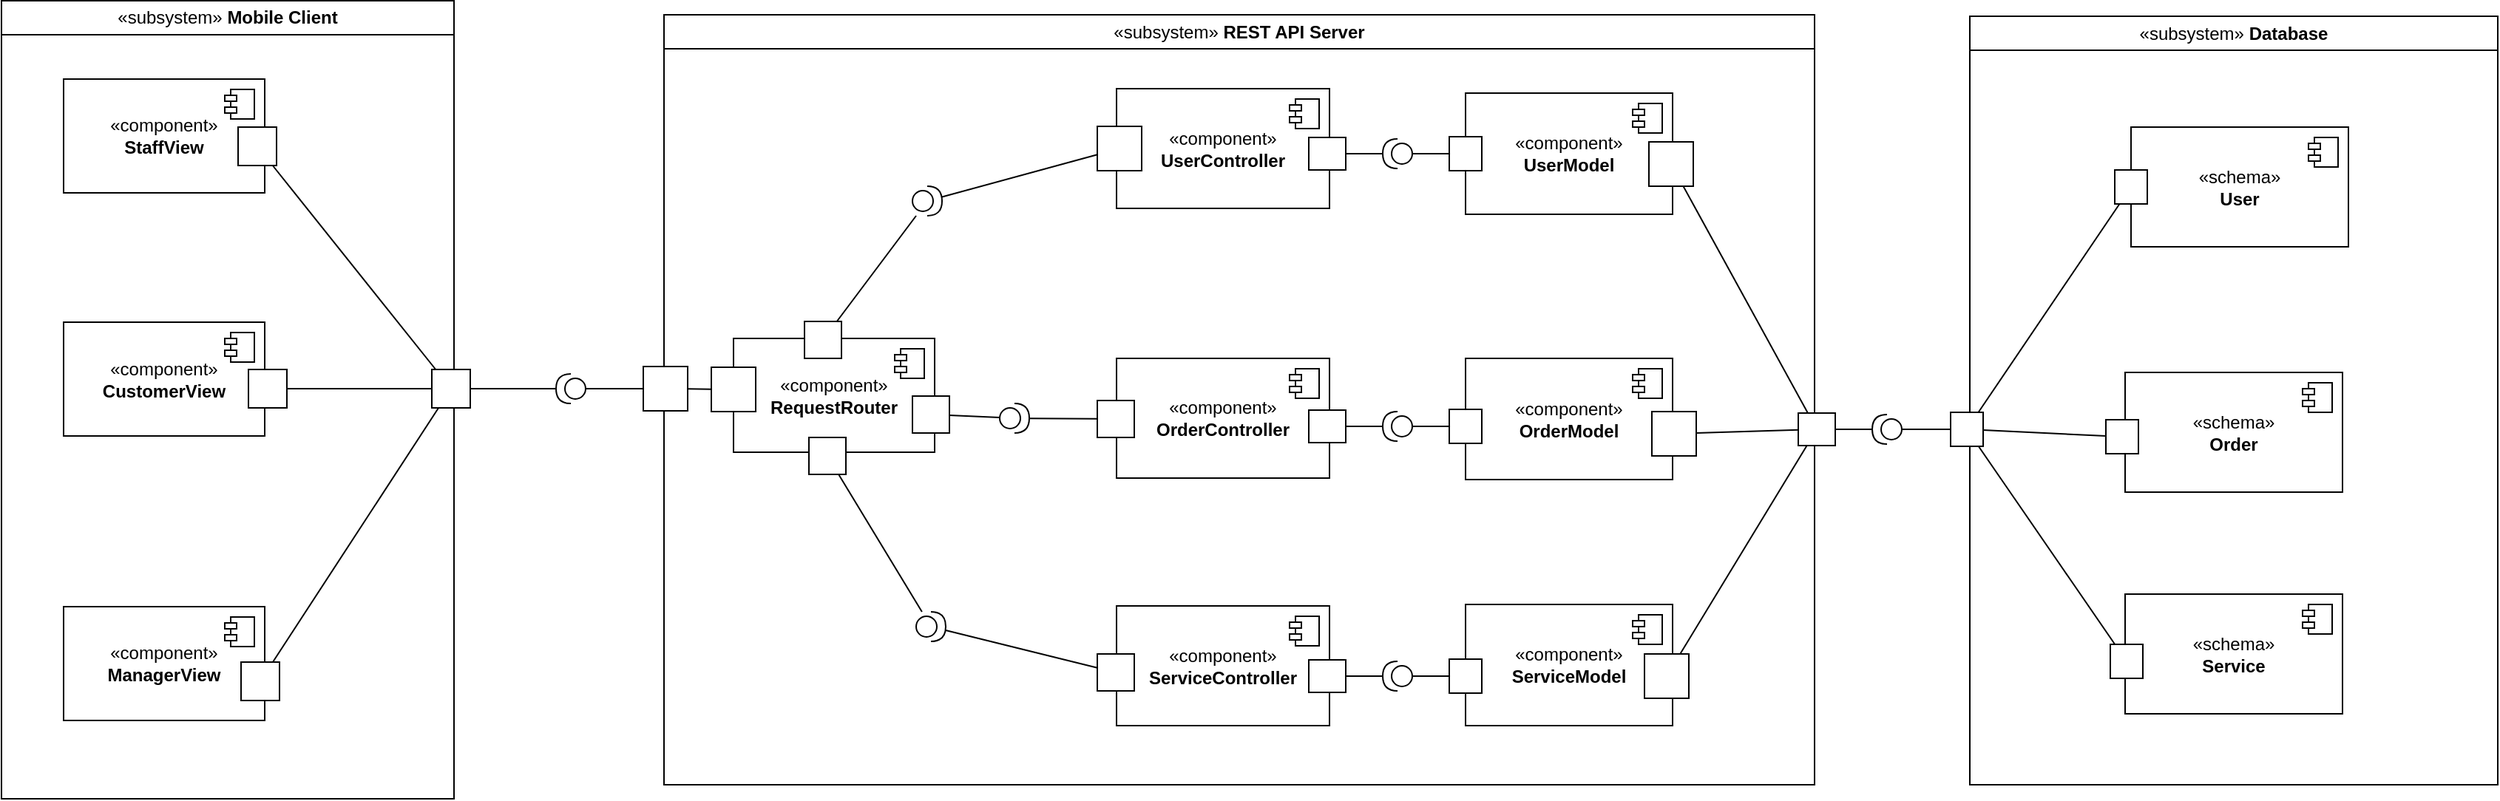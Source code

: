 <mxfile version="25.0.1">
  <diagram name="Page-1" id="HyluQ6U4d7ig4y1MqjCH">
    <mxGraphModel dx="2280" dy="1687" grid="0" gridSize="10" guides="1" tooltips="1" connect="1" arrows="1" fold="1" page="0" pageScale="1" pageWidth="827" pageHeight="1169" math="0" shadow="0">
      <root>
        <mxCell id="0" />
        <mxCell id="1" parent="0" />
        <mxCell id="JhBSRDXb_o0inempLnrZ-23" value="&lt;span style=&quot;font-weight: 400;&quot;&gt;«subsystem»&amp;nbsp;&lt;/span&gt;&lt;b&gt;REST API Server&lt;/b&gt;" style="swimlane;whiteSpace=wrap;html=1;" vertex="1" parent="1">
          <mxGeometry x="-361" y="-393" width="778" height="521" as="geometry" />
        </mxCell>
        <mxCell id="JhBSRDXb_o0inempLnrZ-3" value="«component»&lt;br&gt;&lt;b&gt;OrderController&lt;/b&gt;" style="html=1;dropTarget=0;whiteSpace=wrap;" vertex="1" parent="JhBSRDXb_o0inempLnrZ-23">
          <mxGeometry x="306" y="232.5" width="144" height="81" as="geometry" />
        </mxCell>
        <mxCell id="JhBSRDXb_o0inempLnrZ-4" value="" style="shape=module;jettyWidth=8;jettyHeight=4;" vertex="1" parent="JhBSRDXb_o0inempLnrZ-3">
          <mxGeometry x="1" width="20" height="20" relative="1" as="geometry">
            <mxPoint x="-27" y="7" as="offset" />
          </mxGeometry>
        </mxCell>
        <mxCell id="JhBSRDXb_o0inempLnrZ-5" value="«component»&lt;br&gt;&lt;b&gt;OrderModel&lt;/b&gt;" style="html=1;dropTarget=0;whiteSpace=wrap;" vertex="1" parent="JhBSRDXb_o0inempLnrZ-23">
          <mxGeometry x="542" y="232.5" width="140" height="82" as="geometry" />
        </mxCell>
        <mxCell id="JhBSRDXb_o0inempLnrZ-6" value="" style="shape=module;jettyWidth=8;jettyHeight=4;" vertex="1" parent="JhBSRDXb_o0inempLnrZ-5">
          <mxGeometry x="1" width="20" height="20" relative="1" as="geometry">
            <mxPoint x="-27" y="7" as="offset" />
          </mxGeometry>
        </mxCell>
        <mxCell id="JhBSRDXb_o0inempLnrZ-13" value="«component»&lt;br&gt;&lt;b&gt;ServiceController&lt;/b&gt;" style="html=1;dropTarget=0;whiteSpace=wrap;" vertex="1" parent="JhBSRDXb_o0inempLnrZ-23">
          <mxGeometry x="306" y="400" width="144" height="81" as="geometry" />
        </mxCell>
        <mxCell id="JhBSRDXb_o0inempLnrZ-14" value="" style="shape=module;jettyWidth=8;jettyHeight=4;" vertex="1" parent="JhBSRDXb_o0inempLnrZ-13">
          <mxGeometry x="1" width="20" height="20" relative="1" as="geometry">
            <mxPoint x="-27" y="7" as="offset" />
          </mxGeometry>
        </mxCell>
        <mxCell id="JhBSRDXb_o0inempLnrZ-15" value="«component»&lt;br&gt;&lt;b&gt;UserController&lt;/b&gt;" style="html=1;dropTarget=0;whiteSpace=wrap;" vertex="1" parent="JhBSRDXb_o0inempLnrZ-23">
          <mxGeometry x="306" y="50" width="144" height="81" as="geometry" />
        </mxCell>
        <mxCell id="JhBSRDXb_o0inempLnrZ-16" value="" style="shape=module;jettyWidth=8;jettyHeight=4;" vertex="1" parent="JhBSRDXb_o0inempLnrZ-15">
          <mxGeometry x="1" width="20" height="20" relative="1" as="geometry">
            <mxPoint x="-27" y="7" as="offset" />
          </mxGeometry>
        </mxCell>
        <mxCell id="JhBSRDXb_o0inempLnrZ-17" value="«component»&lt;br&gt;&lt;b&gt;ServiceModel&lt;/b&gt;" style="html=1;dropTarget=0;whiteSpace=wrap;" vertex="1" parent="JhBSRDXb_o0inempLnrZ-23">
          <mxGeometry x="542" y="399" width="140" height="82" as="geometry" />
        </mxCell>
        <mxCell id="JhBSRDXb_o0inempLnrZ-18" value="" style="shape=module;jettyWidth=8;jettyHeight=4;" vertex="1" parent="JhBSRDXb_o0inempLnrZ-17">
          <mxGeometry x="1" width="20" height="20" relative="1" as="geometry">
            <mxPoint x="-27" y="7" as="offset" />
          </mxGeometry>
        </mxCell>
        <mxCell id="JhBSRDXb_o0inempLnrZ-19" value="«component»&lt;br&gt;&lt;b&gt;UserModel&lt;/b&gt;" style="html=1;dropTarget=0;whiteSpace=wrap;" vertex="1" parent="JhBSRDXb_o0inempLnrZ-23">
          <mxGeometry x="542" y="53" width="140" height="82" as="geometry" />
        </mxCell>
        <mxCell id="JhBSRDXb_o0inempLnrZ-20" value="" style="shape=module;jettyWidth=8;jettyHeight=4;" vertex="1" parent="JhBSRDXb_o0inempLnrZ-19">
          <mxGeometry x="1" width="20" height="20" relative="1" as="geometry">
            <mxPoint x="-27" y="7" as="offset" />
          </mxGeometry>
        </mxCell>
        <mxCell id="JhBSRDXb_o0inempLnrZ-21" value="«component»&lt;br&gt;&lt;b&gt;RequestRouter&lt;/b&gt;" style="html=1;dropTarget=0;whiteSpace=wrap;" vertex="1" parent="JhBSRDXb_o0inempLnrZ-23">
          <mxGeometry x="47" y="219" width="136" height="77" as="geometry" />
        </mxCell>
        <mxCell id="JhBSRDXb_o0inempLnrZ-22" value="" style="shape=module;jettyWidth=8;jettyHeight=4;" vertex="1" parent="JhBSRDXb_o0inempLnrZ-21">
          <mxGeometry x="1" width="20" height="20" relative="1" as="geometry">
            <mxPoint x="-27" y="7" as="offset" />
          </mxGeometry>
        </mxCell>
        <mxCell id="JhBSRDXb_o0inempLnrZ-28" value="" style="html=1;rounded=0;" vertex="1" parent="JhBSRDXb_o0inempLnrZ-23">
          <mxGeometry x="-14" y="238" width="30" height="30" as="geometry" />
        </mxCell>
        <mxCell id="JhBSRDXb_o0inempLnrZ-32" value="" style="shape=providedRequiredInterface;html=1;verticalLabelPosition=bottom;sketch=0;rotation=-180;" vertex="1" parent="JhBSRDXb_o0inempLnrZ-23">
          <mxGeometry x="486" y="84" width="20" height="20" as="geometry" />
        </mxCell>
        <mxCell id="JhBSRDXb_o0inempLnrZ-33" value="" style="html=1;rounded=0;" vertex="1" parent="JhBSRDXb_o0inempLnrZ-23">
          <mxGeometry x="436" y="83" width="25" height="22" as="geometry" />
        </mxCell>
        <mxCell id="JhBSRDXb_o0inempLnrZ-36" value="" style="endArrow=none;html=1;rounded=0;fontSize=12;startSize=8;endSize=8;curved=1;entryX=1;entryY=0.5;entryDx=0;entryDy=0;entryPerimeter=0;" edge="1" parent="JhBSRDXb_o0inempLnrZ-23" source="JhBSRDXb_o0inempLnrZ-33" target="JhBSRDXb_o0inempLnrZ-32">
          <mxGeometry relative="1" as="geometry">
            <mxPoint x="300" y="281.459" as="sourcePoint" />
            <mxPoint x="441" y="203.459" as="targetPoint" />
          </mxGeometry>
        </mxCell>
        <mxCell id="JhBSRDXb_o0inempLnrZ-37" value="" style="html=1;rounded=0;" vertex="1" parent="JhBSRDXb_o0inempLnrZ-23">
          <mxGeometry x="531" y="82.5" width="22" height="23" as="geometry" />
        </mxCell>
        <mxCell id="JhBSRDXb_o0inempLnrZ-38" value="" style="endArrow=none;html=1;rounded=0;align=center;verticalAlign=top;endFill=0;labelBackgroundColor=none;endSize=2;fontSize=12;curved=1;entryX=0;entryY=0.5;entryDx=0;entryDy=0;entryPerimeter=0;" edge="1" source="JhBSRDXb_o0inempLnrZ-37" target="JhBSRDXb_o0inempLnrZ-32" parent="JhBSRDXb_o0inempLnrZ-23">
          <mxGeometry relative="1" as="geometry">
            <mxPoint x="548" y="140" as="targetPoint" />
          </mxGeometry>
        </mxCell>
        <mxCell id="JhBSRDXb_o0inempLnrZ-40" value="" style="shape=providedRequiredInterface;html=1;verticalLabelPosition=bottom;sketch=0;rotation=-180;" vertex="1" parent="JhBSRDXb_o0inempLnrZ-23">
          <mxGeometry x="486" y="268.5" width="20" height="20" as="geometry" />
        </mxCell>
        <mxCell id="JhBSRDXb_o0inempLnrZ-41" value="" style="html=1;rounded=0;" vertex="1" parent="JhBSRDXb_o0inempLnrZ-23">
          <mxGeometry x="436" y="267.5" width="25" height="22" as="geometry" />
        </mxCell>
        <mxCell id="JhBSRDXb_o0inempLnrZ-42" value="" style="endArrow=none;html=1;rounded=0;fontSize=12;startSize=8;endSize=8;curved=1;entryX=1;entryY=0.5;entryDx=0;entryDy=0;entryPerimeter=0;" edge="1" parent="JhBSRDXb_o0inempLnrZ-23" source="JhBSRDXb_o0inempLnrZ-41" target="JhBSRDXb_o0inempLnrZ-40">
          <mxGeometry relative="1" as="geometry">
            <mxPoint x="300" y="465.959" as="sourcePoint" />
            <mxPoint x="441" y="387.959" as="targetPoint" />
          </mxGeometry>
        </mxCell>
        <mxCell id="JhBSRDXb_o0inempLnrZ-43" value="" style="html=1;rounded=0;" vertex="1" parent="JhBSRDXb_o0inempLnrZ-23">
          <mxGeometry x="531" y="267" width="22" height="23" as="geometry" />
        </mxCell>
        <mxCell id="JhBSRDXb_o0inempLnrZ-44" value="" style="endArrow=none;html=1;rounded=0;align=center;verticalAlign=top;endFill=0;labelBackgroundColor=none;endSize=2;fontSize=12;curved=1;entryX=0;entryY=0.5;entryDx=0;entryDy=0;entryPerimeter=0;" edge="1" parent="JhBSRDXb_o0inempLnrZ-23" source="JhBSRDXb_o0inempLnrZ-43" target="JhBSRDXb_o0inempLnrZ-40">
          <mxGeometry relative="1" as="geometry">
            <mxPoint x="548" y="324.5" as="targetPoint" />
          </mxGeometry>
        </mxCell>
        <mxCell id="JhBSRDXb_o0inempLnrZ-45" value="" style="shape=providedRequiredInterface;html=1;verticalLabelPosition=bottom;sketch=0;rotation=-180;" vertex="1" parent="JhBSRDXb_o0inempLnrZ-23">
          <mxGeometry x="486" y="437.5" width="20" height="20" as="geometry" />
        </mxCell>
        <mxCell id="JhBSRDXb_o0inempLnrZ-46" value="" style="html=1;rounded=0;" vertex="1" parent="JhBSRDXb_o0inempLnrZ-23">
          <mxGeometry x="436" y="436.5" width="25" height="22" as="geometry" />
        </mxCell>
        <mxCell id="JhBSRDXb_o0inempLnrZ-47" value="" style="endArrow=none;html=1;rounded=0;fontSize=12;startSize=8;endSize=8;curved=1;entryX=1;entryY=0.5;entryDx=0;entryDy=0;entryPerimeter=0;" edge="1" parent="JhBSRDXb_o0inempLnrZ-23" source="JhBSRDXb_o0inempLnrZ-46" target="JhBSRDXb_o0inempLnrZ-45">
          <mxGeometry relative="1" as="geometry">
            <mxPoint x="300" y="634.959" as="sourcePoint" />
            <mxPoint x="441" y="556.959" as="targetPoint" />
          </mxGeometry>
        </mxCell>
        <mxCell id="JhBSRDXb_o0inempLnrZ-48" value="" style="html=1;rounded=0;" vertex="1" parent="JhBSRDXb_o0inempLnrZ-23">
          <mxGeometry x="531" y="436" width="22" height="23" as="geometry" />
        </mxCell>
        <mxCell id="JhBSRDXb_o0inempLnrZ-49" value="" style="endArrow=none;html=1;rounded=0;align=center;verticalAlign=top;endFill=0;labelBackgroundColor=none;endSize=2;fontSize=12;curved=1;entryX=0;entryY=0.5;entryDx=0;entryDy=0;entryPerimeter=0;" edge="1" parent="JhBSRDXb_o0inempLnrZ-23" source="JhBSRDXb_o0inempLnrZ-48" target="JhBSRDXb_o0inempLnrZ-45">
          <mxGeometry relative="1" as="geometry">
            <mxPoint x="548" y="493.5" as="targetPoint" />
          </mxGeometry>
        </mxCell>
        <mxCell id="JhBSRDXb_o0inempLnrZ-51" value="" style="html=1;rounded=0;" vertex="1" parent="JhBSRDXb_o0inempLnrZ-23">
          <mxGeometry x="32" y="238.5" width="30" height="30" as="geometry" />
        </mxCell>
        <mxCell id="JhBSRDXb_o0inempLnrZ-50" value="" style="endArrow=none;html=1;rounded=0;fontSize=12;startSize=8;endSize=8;curved=1;" edge="1" parent="JhBSRDXb_o0inempLnrZ-23" source="JhBSRDXb_o0inempLnrZ-28" target="JhBSRDXb_o0inempLnrZ-51">
          <mxGeometry relative="1" as="geometry">
            <mxPoint x="153" y="236.459" as="sourcePoint" />
            <mxPoint x="52" y="253" as="targetPoint" />
          </mxGeometry>
        </mxCell>
        <mxCell id="JhBSRDXb_o0inempLnrZ-64" value="" style="html=1;rounded=0;" vertex="1" parent="JhBSRDXb_o0inempLnrZ-23">
          <mxGeometry x="666" y="86" width="30" height="30" as="geometry" />
        </mxCell>
        <mxCell id="JhBSRDXb_o0inempLnrZ-67" value="" style="html=1;rounded=0;" vertex="1" parent="JhBSRDXb_o0inempLnrZ-23">
          <mxGeometry x="668" y="268.5" width="30" height="30" as="geometry" />
        </mxCell>
        <mxCell id="JhBSRDXb_o0inempLnrZ-69" value="" style="html=1;rounded=0;" vertex="1" parent="JhBSRDXb_o0inempLnrZ-23">
          <mxGeometry x="663" y="432.5" width="30" height="30" as="geometry" />
        </mxCell>
        <mxCell id="JhBSRDXb_o0inempLnrZ-72" value="" style="html=1;rounded=0;" vertex="1" parent="JhBSRDXb_o0inempLnrZ-23">
          <mxGeometry x="293" y="75.5" width="30" height="30" as="geometry" />
        </mxCell>
        <mxCell id="JhBSRDXb_o0inempLnrZ-76" value="" style="html=1;rounded=0;" vertex="1" parent="JhBSRDXb_o0inempLnrZ-23">
          <mxGeometry x="293" y="261" width="25" height="25" as="geometry" />
        </mxCell>
        <mxCell id="JhBSRDXb_o0inempLnrZ-77" value="" style="endArrow=none;html=1;rounded=0;align=center;verticalAlign=top;endFill=0;labelBackgroundColor=none;endSize=2;fontSize=12;curved=1;" edge="1" parent="JhBSRDXb_o0inempLnrZ-23" source="JhBSRDXb_o0inempLnrZ-76" target="JhBSRDXb_o0inempLnrZ-87">
          <mxGeometry relative="1" as="geometry">
            <mxPoint x="253" y="274" as="targetPoint" />
          </mxGeometry>
        </mxCell>
        <mxCell id="JhBSRDXb_o0inempLnrZ-78" value="" style="html=1;rounded=0;" vertex="1" parent="JhBSRDXb_o0inempLnrZ-23">
          <mxGeometry x="293" y="432.5" width="25" height="25" as="geometry" />
        </mxCell>
        <mxCell id="JhBSRDXb_o0inempLnrZ-84" value="" style="html=1;rounded=0;" vertex="1" parent="JhBSRDXb_o0inempLnrZ-23">
          <mxGeometry x="95" y="207.5" width="25" height="25" as="geometry" />
        </mxCell>
        <mxCell id="JhBSRDXb_o0inempLnrZ-85" value="" style="html=1;rounded=0;" vertex="1" parent="JhBSRDXb_o0inempLnrZ-23">
          <mxGeometry x="98" y="286" width="25" height="25" as="geometry" />
        </mxCell>
        <mxCell id="JhBSRDXb_o0inempLnrZ-86" value="" style="html=1;rounded=0;" vertex="1" parent="JhBSRDXb_o0inempLnrZ-23">
          <mxGeometry x="168" y="258" width="25" height="25" as="geometry" />
        </mxCell>
        <mxCell id="JhBSRDXb_o0inempLnrZ-87" value="" style="shape=providedRequiredInterface;html=1;verticalLabelPosition=bottom;sketch=0;" vertex="1" parent="JhBSRDXb_o0inempLnrZ-23">
          <mxGeometry x="227" y="263" width="20" height="20" as="geometry" />
        </mxCell>
        <mxCell id="JhBSRDXb_o0inempLnrZ-88" value="" style="endArrow=none;html=1;rounded=0;align=center;verticalAlign=top;endFill=0;labelBackgroundColor=none;endSize=2;fontSize=12;curved=1;" edge="1" parent="JhBSRDXb_o0inempLnrZ-23" source="JhBSRDXb_o0inempLnrZ-87" target="JhBSRDXb_o0inempLnrZ-86">
          <mxGeometry relative="1" as="geometry">
            <mxPoint x="121" y="432" as="targetPoint" />
            <mxPoint x="230" y="299" as="sourcePoint" />
          </mxGeometry>
        </mxCell>
        <mxCell id="JhBSRDXb_o0inempLnrZ-89" value="" style="shape=providedRequiredInterface;html=1;verticalLabelPosition=bottom;sketch=0;" vertex="1" parent="JhBSRDXb_o0inempLnrZ-23">
          <mxGeometry x="168" y="116" width="20" height="20" as="geometry" />
        </mxCell>
        <mxCell id="JhBSRDXb_o0inempLnrZ-73" value="" style="endArrow=none;html=1;rounded=0;align=center;verticalAlign=top;endFill=0;labelBackgroundColor=none;endSize=2;fontSize=12;curved=1;" edge="1" source="JhBSRDXb_o0inempLnrZ-72" target="JhBSRDXb_o0inempLnrZ-89" parent="JhBSRDXb_o0inempLnrZ-23">
          <mxGeometry relative="1" as="geometry">
            <mxPoint x="127" y="87" as="targetPoint" />
          </mxGeometry>
        </mxCell>
        <mxCell id="JhBSRDXb_o0inempLnrZ-90" value="" style="endArrow=none;html=1;rounded=0;fontSize=12;startSize=8;endSize=8;curved=1;" edge="1" parent="JhBSRDXb_o0inempLnrZ-23" source="JhBSRDXb_o0inempLnrZ-84" target="JhBSRDXb_o0inempLnrZ-89">
          <mxGeometry relative="1" as="geometry">
            <mxPoint x="170" y="316.459" as="sourcePoint" />
            <mxPoint x="311" y="238.459" as="targetPoint" />
          </mxGeometry>
        </mxCell>
        <mxCell id="JhBSRDXb_o0inempLnrZ-91" value="" style="shape=providedRequiredInterface;html=1;verticalLabelPosition=bottom;sketch=0;" vertex="1" parent="JhBSRDXb_o0inempLnrZ-23">
          <mxGeometry x="170.5" y="404" width="20" height="20" as="geometry" />
        </mxCell>
        <mxCell id="JhBSRDXb_o0inempLnrZ-79" value="" style="endArrow=none;html=1;rounded=0;align=center;verticalAlign=top;endFill=0;labelBackgroundColor=none;endSize=2;fontSize=12;curved=1;" edge="1" parent="JhBSRDXb_o0inempLnrZ-23" source="JhBSRDXb_o0inempLnrZ-78" target="JhBSRDXb_o0inempLnrZ-91">
          <mxGeometry relative="1" as="geometry">
            <mxPoint x="111" y="422" as="targetPoint" />
          </mxGeometry>
        </mxCell>
        <mxCell id="JhBSRDXb_o0inempLnrZ-92" value="" style="endArrow=none;html=1;rounded=0;fontSize=12;startSize=8;endSize=8;curved=1;" edge="1" parent="JhBSRDXb_o0inempLnrZ-23" source="JhBSRDXb_o0inempLnrZ-85" target="JhBSRDXb_o0inempLnrZ-91">
          <mxGeometry relative="1" as="geometry">
            <mxPoint x="225" y="305.459" as="sourcePoint" />
            <mxPoint x="366" y="227.459" as="targetPoint" />
          </mxGeometry>
        </mxCell>
        <mxCell id="JhBSRDXb_o0inempLnrZ-27" value="" style="shape=providedRequiredInterface;html=1;verticalLabelPosition=bottom;sketch=0;rotation=-180;" vertex="1" parent="1">
          <mxGeometry x="-434" y="-150" width="20" height="20" as="geometry" />
        </mxCell>
        <mxCell id="JhBSRDXb_o0inempLnrZ-31" value="" style="endArrow=none;html=1;rounded=0;fontSize=12;startSize=8;endSize=8;curved=1;exitX=0;exitY=0.5;exitDx=0;exitDy=0;exitPerimeter=0;" edge="1" parent="1" source="JhBSRDXb_o0inempLnrZ-27" target="JhBSRDXb_o0inempLnrZ-28">
          <mxGeometry relative="1" as="geometry">
            <mxPoint x="-400" y="-146" as="sourcePoint" />
            <mxPoint x="-308" y="-71.541" as="targetPoint" />
          </mxGeometry>
        </mxCell>
        <mxCell id="JhBSRDXb_o0inempLnrZ-58" value="" style="shape=providedRequiredInterface;html=1;verticalLabelPosition=bottom;sketch=0;rotation=-180;" vertex="1" parent="1">
          <mxGeometry x="456" y="-122.5" width="20" height="20" as="geometry" />
        </mxCell>
        <mxCell id="JhBSRDXb_o0inempLnrZ-59" value="" style="html=1;rounded=0;" vertex="1" parent="1">
          <mxGeometry x="406" y="-123.5" width="25" height="22" as="geometry" />
        </mxCell>
        <mxCell id="JhBSRDXb_o0inempLnrZ-60" value="" style="endArrow=none;html=1;rounded=0;fontSize=12;startSize=8;endSize=8;curved=1;entryX=1;entryY=0.5;entryDx=0;entryDy=0;entryPerimeter=0;" edge="1" parent="1" source="JhBSRDXb_o0inempLnrZ-59" target="JhBSRDXb_o0inempLnrZ-58">
          <mxGeometry relative="1" as="geometry">
            <mxPoint x="270" y="74.959" as="sourcePoint" />
            <mxPoint x="411" y="-3.041" as="targetPoint" />
          </mxGeometry>
        </mxCell>
        <mxCell id="JhBSRDXb_o0inempLnrZ-62" value="" style="endArrow=none;html=1;rounded=0;align=center;verticalAlign=top;endFill=0;labelBackgroundColor=none;endSize=2;fontSize=12;curved=1;entryX=0;entryY=0.5;entryDx=0;entryDy=0;entryPerimeter=0;" edge="1" parent="1" source="JhBSRDXb_o0inempLnrZ-61" target="JhBSRDXb_o0inempLnrZ-58">
          <mxGeometry relative="1" as="geometry">
            <mxPoint x="518" y="-66.5" as="targetPoint" />
          </mxGeometry>
        </mxCell>
        <mxCell id="JhBSRDXb_o0inempLnrZ-65" value="" style="endArrow=none;html=1;rounded=0;align=center;verticalAlign=top;endFill=0;labelBackgroundColor=none;endSize=2;fontSize=12;curved=1;" edge="1" source="JhBSRDXb_o0inempLnrZ-64" target="JhBSRDXb_o0inempLnrZ-59" parent="1">
          <mxGeometry relative="1" as="geometry">
            <mxPoint x="359" y="-289" as="targetPoint" />
          </mxGeometry>
        </mxCell>
        <mxCell id="JhBSRDXb_o0inempLnrZ-68" value="" style="endArrow=none;html=1;rounded=0;align=center;verticalAlign=top;endFill=0;labelBackgroundColor=none;endSize=2;fontSize=12;curved=1;" edge="1" parent="1" source="JhBSRDXb_o0inempLnrZ-67" target="JhBSRDXb_o0inempLnrZ-59">
          <mxGeometry relative="1" as="geometry">
            <mxPoint x="414" y="59.5" as="targetPoint" />
          </mxGeometry>
        </mxCell>
        <mxCell id="JhBSRDXb_o0inempLnrZ-70" value="" style="endArrow=none;html=1;rounded=0;align=center;verticalAlign=top;endFill=0;labelBackgroundColor=none;endSize=2;fontSize=12;curved=1;" edge="1" parent="1" source="JhBSRDXb_o0inempLnrZ-69" target="JhBSRDXb_o0inempLnrZ-59">
          <mxGeometry relative="1" as="geometry">
            <mxPoint x="401" y="52" as="targetPoint" />
          </mxGeometry>
        </mxCell>
        <mxCell id="JhBSRDXb_o0inempLnrZ-93" value="&lt;span style=&quot;font-weight: 400;&quot;&gt;«subsystem»&amp;nbsp;&lt;/span&gt;&lt;b&gt;Mobile Client&lt;/b&gt;" style="swimlane;whiteSpace=wrap;html=1;" vertex="1" parent="1">
          <mxGeometry x="-809" y="-402.5" width="306" height="540" as="geometry" />
        </mxCell>
        <mxCell id="JhBSRDXb_o0inempLnrZ-1" value="«component»&lt;br&gt;&lt;b&gt;CustomerView&lt;/b&gt;" style="html=1;dropTarget=0;whiteSpace=wrap;" vertex="1" parent="JhBSRDXb_o0inempLnrZ-93">
          <mxGeometry x="42" y="217.5" width="136" height="77" as="geometry" />
        </mxCell>
        <mxCell id="JhBSRDXb_o0inempLnrZ-2" value="" style="shape=module;jettyWidth=8;jettyHeight=4;" vertex="1" parent="JhBSRDXb_o0inempLnrZ-1">
          <mxGeometry x="1" width="20" height="20" relative="1" as="geometry">
            <mxPoint x="-27" y="7" as="offset" />
          </mxGeometry>
        </mxCell>
        <mxCell id="JhBSRDXb_o0inempLnrZ-9" value="«component»&lt;br&gt;&lt;b&gt;ManagerView&lt;/b&gt;" style="html=1;dropTarget=0;whiteSpace=wrap;" vertex="1" parent="JhBSRDXb_o0inempLnrZ-93">
          <mxGeometry x="42" y="410" width="136" height="77" as="geometry" />
        </mxCell>
        <mxCell id="JhBSRDXb_o0inempLnrZ-10" value="" style="shape=module;jettyWidth=8;jettyHeight=4;" vertex="1" parent="JhBSRDXb_o0inempLnrZ-9">
          <mxGeometry x="1" width="20" height="20" relative="1" as="geometry">
            <mxPoint x="-27" y="7" as="offset" />
          </mxGeometry>
        </mxCell>
        <mxCell id="JhBSRDXb_o0inempLnrZ-11" value="«component»&lt;br&gt;&lt;b&gt;StaffView&lt;/b&gt;" style="html=1;dropTarget=0;whiteSpace=wrap;" vertex="1" parent="JhBSRDXb_o0inempLnrZ-93">
          <mxGeometry x="42" y="53" width="136" height="77" as="geometry" />
        </mxCell>
        <mxCell id="JhBSRDXb_o0inempLnrZ-12" value="" style="shape=module;jettyWidth=8;jettyHeight=4;" vertex="1" parent="JhBSRDXb_o0inempLnrZ-11">
          <mxGeometry x="1" width="20" height="20" relative="1" as="geometry">
            <mxPoint x="-27" y="7" as="offset" />
          </mxGeometry>
        </mxCell>
        <mxCell id="JhBSRDXb_o0inempLnrZ-94" value="" style="whiteSpace=wrap;html=1;aspect=fixed;" vertex="1" parent="JhBSRDXb_o0inempLnrZ-93">
          <mxGeometry x="291" y="249.5" width="26" height="26" as="geometry" />
        </mxCell>
        <mxCell id="JhBSRDXb_o0inempLnrZ-97" value="" style="whiteSpace=wrap;html=1;aspect=fixed;" vertex="1" parent="JhBSRDXb_o0inempLnrZ-93">
          <mxGeometry x="160" y="85.5" width="26" height="26" as="geometry" />
        </mxCell>
        <mxCell id="JhBSRDXb_o0inempLnrZ-96" value="" style="endArrow=none;html=1;rounded=0;fontSize=12;startSize=8;endSize=8;curved=1;" edge="1" parent="JhBSRDXb_o0inempLnrZ-93" source="JhBSRDXb_o0inempLnrZ-97" target="JhBSRDXb_o0inempLnrZ-94">
          <mxGeometry relative="1" as="geometry">
            <mxPoint x="348" y="445.959" as="sourcePoint" />
            <mxPoint x="489" y="367.959" as="targetPoint" />
          </mxGeometry>
        </mxCell>
        <mxCell id="JhBSRDXb_o0inempLnrZ-98" value="" style="whiteSpace=wrap;html=1;aspect=fixed;" vertex="1" parent="JhBSRDXb_o0inempLnrZ-93">
          <mxGeometry x="167" y="249.5" width="26" height="26" as="geometry" />
        </mxCell>
        <mxCell id="JhBSRDXb_o0inempLnrZ-99" value="" style="endArrow=none;html=1;rounded=0;fontSize=12;startSize=8;endSize=8;curved=1;" edge="1" parent="JhBSRDXb_o0inempLnrZ-93" source="JhBSRDXb_o0inempLnrZ-98" target="JhBSRDXb_o0inempLnrZ-94">
          <mxGeometry relative="1" as="geometry">
            <mxPoint x="193" y="121" as="sourcePoint" />
            <mxPoint x="287" y="293.5" as="targetPoint" />
          </mxGeometry>
        </mxCell>
        <mxCell id="JhBSRDXb_o0inempLnrZ-101" value="" style="whiteSpace=wrap;html=1;aspect=fixed;" vertex="1" parent="JhBSRDXb_o0inempLnrZ-93">
          <mxGeometry x="162" y="447.5" width="26" height="26" as="geometry" />
        </mxCell>
        <mxCell id="JhBSRDXb_o0inempLnrZ-100" value="" style="endArrow=none;html=1;rounded=0;fontSize=12;startSize=8;endSize=8;curved=1;" edge="1" parent="JhBSRDXb_o0inempLnrZ-93" source="JhBSRDXb_o0inempLnrZ-101" target="JhBSRDXb_o0inempLnrZ-94">
          <mxGeometry relative="1" as="geometry">
            <mxPoint x="222" y="403.5" as="sourcePoint" />
            <mxPoint x="301" y="275" as="targetPoint" />
          </mxGeometry>
        </mxCell>
        <mxCell id="JhBSRDXb_o0inempLnrZ-95" value="" style="endArrow=none;html=1;rounded=0;fontSize=12;startSize=8;endSize=8;curved=1;" edge="1" parent="1" source="JhBSRDXb_o0inempLnrZ-94" target="JhBSRDXb_o0inempLnrZ-27">
          <mxGeometry relative="1" as="geometry">
            <mxPoint x="-492" y="-101.541" as="sourcePoint" />
            <mxPoint x="-351" y="-179.541" as="targetPoint" />
          </mxGeometry>
        </mxCell>
        <mxCell id="JhBSRDXb_o0inempLnrZ-102" value="&lt;span style=&quot;font-weight: 400;&quot;&gt;«subsystem»&amp;nbsp;&lt;/span&gt;&lt;b&gt;Database&lt;/b&gt;" style="swimlane;whiteSpace=wrap;html=1;" vertex="1" parent="1">
          <mxGeometry x="522" y="-392" width="357" height="520" as="geometry" />
        </mxCell>
        <mxCell id="JhBSRDXb_o0inempLnrZ-7" value="«schema»&lt;br&gt;&lt;b&gt;User&lt;/b&gt;" style="html=1;dropTarget=0;whiteSpace=wrap;" vertex="1" parent="JhBSRDXb_o0inempLnrZ-102">
          <mxGeometry x="109" y="75" width="147" height="81" as="geometry" />
        </mxCell>
        <mxCell id="JhBSRDXb_o0inempLnrZ-8" value="" style="shape=module;jettyWidth=8;jettyHeight=4;" vertex="1" parent="JhBSRDXb_o0inempLnrZ-7">
          <mxGeometry x="1" width="20" height="20" relative="1" as="geometry">
            <mxPoint x="-27" y="7" as="offset" />
          </mxGeometry>
        </mxCell>
        <mxCell id="JhBSRDXb_o0inempLnrZ-103" value="«schema»&lt;br&gt;&lt;b&gt;Order&lt;/b&gt;&lt;span style=&quot;caret-color: rgba(0, 0, 0, 0); color: rgba(0, 0, 0, 0); font-family: monospace; font-size: 0px; text-align: start; white-space: nowrap;&quot;&gt;%3CmxGraphModel%3E%3Croot%3E%3CmxCell%20id%3D%220%22%2F%3E%3CmxCell%20id%3D%221%22%20parent%3D%220%22%2F%3E%3CmxCell%20id%3D%222%22%20value%3D%22%C2%ABschema%C2%BB%26lt%3Bbr%26gt%3B%26lt%3Bb%26gt%3BUser%26lt%3B%2Fb%26gt%3B%22%20style%3D%22html%3D1%3BdropTarget%3D0%3BwhiteSpace%3Dwrap%3B%22%20vertex%3D%221%22%20parent%3D%221%22%3E%3CmxGeometry%20x%3D%22627%22%20y%3D%22-324%22%20width%3D%22147%22%20height%3D%2281%22%20as%3D%22geometry%22%2F%3E%3C%2FmxCell%3E%3CmxCell%20id%3D%223%22%20value%3D%22%22%20style%3D%22shape%3Dmodule%3BjettyWidth%3D8%3BjettyHeight%3D4%3B%22%20vertex%3D%221%22%20parent%3D%222%22%3E%3CmxGeometry%20x%3D%221%22%20width%3D%2220%22%20height%3D%2220%22%20relative%3D%221%22%20as%3D%22geometry%22%3E%3CmxPoint%20x%3D%22-27%22%20y%3D%227%22%20as%3D%22offset%22%2F%3E%3C%2FmxGeometry%3E%3C%2FmxCell%3E%3C%2Froot%3E%3C%2FmxGraphModel%3E&lt;/span&gt;" style="html=1;dropTarget=0;whiteSpace=wrap;" vertex="1" parent="JhBSRDXb_o0inempLnrZ-102">
          <mxGeometry x="105" y="241" width="147" height="81" as="geometry" />
        </mxCell>
        <mxCell id="JhBSRDXb_o0inempLnrZ-104" value="" style="shape=module;jettyWidth=8;jettyHeight=4;" vertex="1" parent="JhBSRDXb_o0inempLnrZ-103">
          <mxGeometry x="1" width="20" height="20" relative="1" as="geometry">
            <mxPoint x="-27" y="7" as="offset" />
          </mxGeometry>
        </mxCell>
        <mxCell id="JhBSRDXb_o0inempLnrZ-105" value="«schema»&lt;br&gt;&lt;div style=&quot;text-align: center;&quot;&gt;&lt;span style=&quot;text-align: start; white-space-collapse: collapse;&quot;&gt;&lt;b&gt;Service&lt;/b&gt;&lt;/span&gt;&lt;span style=&quot;caret-color: rgba(0, 0, 0, 0); color: rgba(0, 0, 0, 0); font-family: monospace; font-size: 0px; text-align: start; white-space: nowrap;&quot;&gt;%3CmxGraphModel%3E%3Croot%3E%3CmxCell%20id%3D%220%22%2F%3E%3CmxCell%20id%3D%221%22%20parent%3D%220%22%2F%3E%3CmxCell%20id%3D%222%22%20value%3D%22%C2%ABschema%C2%BB%26lt%3Bbr%26gt%3B%26lt%3Bb%26gt%3BUser%26lt%3B%2Fb%26gt%3B%22%20style%3D%22html%3D1%3BdropTarget%3D0%3BwhiteSpace%3Dwrap%3B%22%20vertex%3D%221%22%20parent%3D%221%22%3E%3CmxGeometry%20x%3D%22627%22%20y%3D%22-324%22%20width%3D%22147%22%20height%3D%2281%22%20as%3D%22geometry%22%2F%3E%3C%2FmxCell%3E%3CmxCell%20id%3D%223%22%20value%3D%22%22%20style%3D%22shape%3Dmodule%3BjettyWidth%3D8%3BjettyHeight%3D4%3B%22%20vertex%3D%221%22%20parent%3D%222%22%3E%3CmxGeometry%20x%3D%221%22%20width%3D%2220%22%20height%3D%2220%22%20relative%3D%221%22%20as%3D%22geometry%22%3E%3CmxPoint%20x%3D%22-27%22%20y%3D%227%22%20as%3D%22offset%22%2F%3E%3C%2FmxGeometry%3E%3C%2FmxCell%3E%3C%2Froot%3E%3C%2FmxGraphModel%3E&lt;/span&gt;&lt;/div&gt;" style="html=1;dropTarget=0;whiteSpace=wrap;" vertex="1" parent="JhBSRDXb_o0inempLnrZ-102">
          <mxGeometry x="105" y="391" width="147" height="81" as="geometry" />
        </mxCell>
        <mxCell id="JhBSRDXb_o0inempLnrZ-106" value="" style="shape=module;jettyWidth=8;jettyHeight=4;" vertex="1" parent="JhBSRDXb_o0inempLnrZ-105">
          <mxGeometry x="1" width="20" height="20" relative="1" as="geometry">
            <mxPoint x="-27" y="7" as="offset" />
          </mxGeometry>
        </mxCell>
        <mxCell id="JhBSRDXb_o0inempLnrZ-61" value="" style="html=1;rounded=0;" vertex="1" parent="JhBSRDXb_o0inempLnrZ-102">
          <mxGeometry x="-13" y="268" width="22" height="23" as="geometry" />
        </mxCell>
        <mxCell id="JhBSRDXb_o0inempLnrZ-108" value="" style="html=1;rounded=0;" vertex="1" parent="JhBSRDXb_o0inempLnrZ-102">
          <mxGeometry x="98" y="104" width="22" height="23" as="geometry" />
        </mxCell>
        <mxCell id="JhBSRDXb_o0inempLnrZ-109" value="" style="html=1;rounded=0;" vertex="1" parent="JhBSRDXb_o0inempLnrZ-102">
          <mxGeometry x="92" y="273" width="22" height="23" as="geometry" />
        </mxCell>
        <mxCell id="JhBSRDXb_o0inempLnrZ-110" value="" style="html=1;rounded=0;" vertex="1" parent="JhBSRDXb_o0inempLnrZ-102">
          <mxGeometry x="95" y="425" width="22" height="23" as="geometry" />
        </mxCell>
        <mxCell id="JhBSRDXb_o0inempLnrZ-107" value="" style="endArrow=none;html=1;rounded=0;align=center;verticalAlign=top;endFill=0;labelBackgroundColor=none;endSize=2;fontSize=12;curved=1;" edge="1" parent="JhBSRDXb_o0inempLnrZ-102" source="JhBSRDXb_o0inempLnrZ-108" target="JhBSRDXb_o0inempLnrZ-61">
          <mxGeometry relative="1" as="geometry">
            <mxPoint x="71" y="114" as="sourcePoint" />
            <mxPoint x="-100" y="278" as="targetPoint" />
          </mxGeometry>
        </mxCell>
        <mxCell id="JhBSRDXb_o0inempLnrZ-112" value="" style="endArrow=none;html=1;rounded=0;align=center;verticalAlign=top;endFill=0;labelBackgroundColor=none;endSize=2;fontSize=12;curved=1;" edge="1" parent="JhBSRDXb_o0inempLnrZ-102" source="JhBSRDXb_o0inempLnrZ-109" target="JhBSRDXb_o0inempLnrZ-61">
          <mxGeometry relative="1" as="geometry">
            <mxPoint x="111" y="137" as="sourcePoint" />
            <mxPoint x="16" y="278" as="targetPoint" />
          </mxGeometry>
        </mxCell>
        <mxCell id="JhBSRDXb_o0inempLnrZ-113" value="" style="endArrow=none;html=1;rounded=0;align=center;verticalAlign=top;endFill=0;labelBackgroundColor=none;endSize=2;fontSize=12;curved=1;" edge="1" parent="JhBSRDXb_o0inempLnrZ-102" source="JhBSRDXb_o0inempLnrZ-110" target="JhBSRDXb_o0inempLnrZ-61">
          <mxGeometry relative="1" as="geometry">
            <mxPoint x="121" y="147" as="sourcePoint" />
            <mxPoint x="26" y="288" as="targetPoint" />
          </mxGeometry>
        </mxCell>
      </root>
    </mxGraphModel>
  </diagram>
</mxfile>
